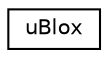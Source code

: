digraph "Graphical Class Hierarchy"
{
  edge [fontname="Helvetica",fontsize="10",labelfontname="Helvetica",labelfontsize="10"];
  node [fontname="Helvetica",fontsize="10",shape=record];
  rankdir="LR";
  Node1 [label="uBlox",height=0.2,width=0.4,color="black", fillcolor="white", style="filled",URL="$classu_blox.html",tooltip="Provides Functionality to control the uBlox. "];
}

